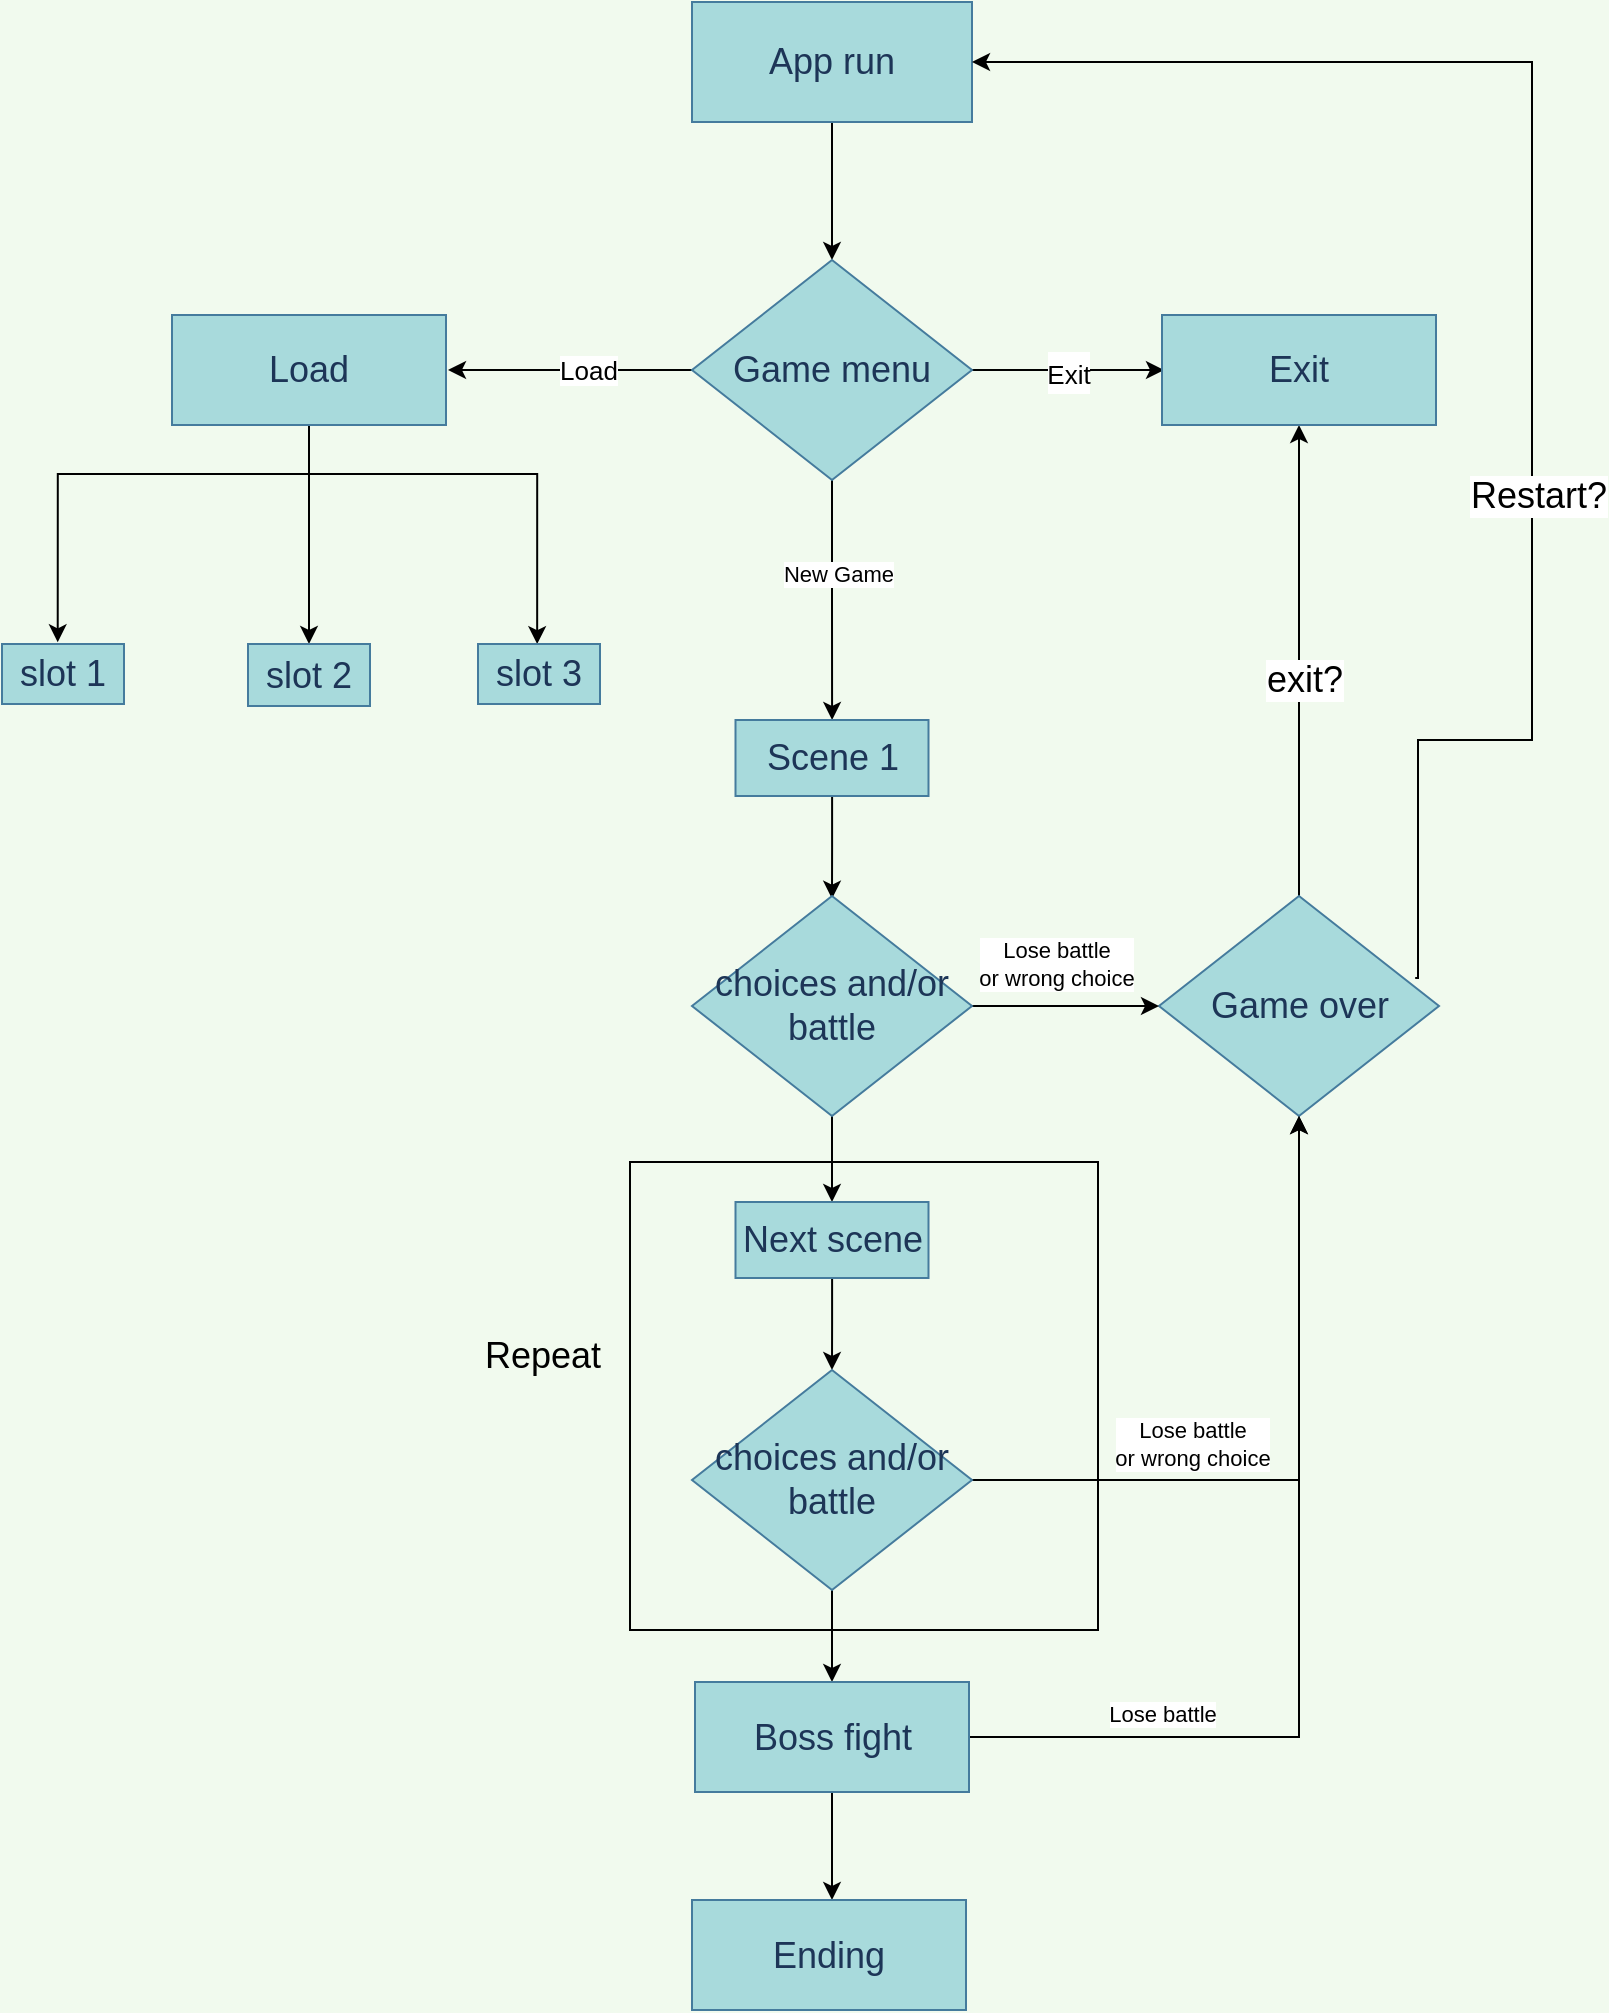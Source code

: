 <mxfile version="13.7.3" type="device"><diagram id="YxONyIjeRrv3_-l1HuwQ" name="Page-1"><mxGraphModel dx="1106" dy="1003" grid="0" gridSize="10" guides="1" tooltips="1" connect="1" arrows="1" fold="1" page="1" pageScale="1" pageWidth="827" pageHeight="1169" background="#F1FAEE" math="0" shadow="0"><root><mxCell id="0"/><mxCell id="1" parent="0"/><mxCell id="9-pd0-nTZe2M0PRk-mvw-1" style="edgeStyle=orthogonalEdgeStyle;rounded=0;orthogonalLoop=1;jettySize=auto;html=1;fontSize=18;" parent="1" source="Uo4J6uMY1L9dpcE5lmsX-4" target="Uo4J6uMY1L9dpcE5lmsX-21" edge="1"><mxGeometry relative="1" as="geometry"/></mxCell><mxCell id="Uo4J6uMY1L9dpcE5lmsX-4" value="App run" style="rounded=0;whiteSpace=wrap;fontSize=18;fillColor=#A8DADC;strokeColor=#457B9D;fontColor=#1D3557;" parent="1" vertex="1"><mxGeometry x="350" y="80" width="140" height="60" as="geometry"/></mxCell><mxCell id="9-pd0-nTZe2M0PRk-mvw-2" style="edgeStyle=orthogonalEdgeStyle;rounded=0;orthogonalLoop=1;jettySize=auto;html=1;fontSize=18;" parent="1" source="Uo4J6uMY1L9dpcE5lmsX-21" edge="1"><mxGeometry relative="1" as="geometry"><mxPoint x="228" y="264" as="targetPoint"/></mxGeometry></mxCell><mxCell id="WtukVkQ593IXdXVNjHIH-4" value="&lt;font style=&quot;font-size: 13px&quot;&gt;Load&lt;/font&gt;" style="edgeLabel;html=1;align=center;verticalAlign=middle;resizable=0;points=[];" vertex="1" connectable="0" parent="9-pd0-nTZe2M0PRk-mvw-2"><mxGeometry x="-0.147" relative="1" as="geometry"><mxPoint as="offset"/></mxGeometry></mxCell><mxCell id="9-pd0-nTZe2M0PRk-mvw-3" value="&lt;font style=&quot;font-size: 13px&quot;&gt;Exit&lt;/font&gt;" style="edgeStyle=orthogonalEdgeStyle;rounded=0;orthogonalLoop=1;jettySize=auto;html=1;fontSize=18;" parent="1" source="Uo4J6uMY1L9dpcE5lmsX-21" edge="1"><mxGeometry relative="1" as="geometry"><mxPoint x="586" y="264" as="targetPoint"/></mxGeometry></mxCell><mxCell id="9-pd0-nTZe2M0PRk-mvw-6" style="edgeStyle=orthogonalEdgeStyle;rounded=0;orthogonalLoop=1;jettySize=auto;html=1;fontSize=18;" parent="1" source="Uo4J6uMY1L9dpcE5lmsX-21" target="9-pd0-nTZe2M0PRk-mvw-5" edge="1"><mxGeometry relative="1" as="geometry"/></mxCell><mxCell id="WtukVkQ593IXdXVNjHIH-1" value="New Game" style="edgeLabel;html=1;align=center;verticalAlign=middle;resizable=0;points=[];" vertex="1" connectable="0" parent="9-pd0-nTZe2M0PRk-mvw-6"><mxGeometry x="0.001" y="13" relative="1" as="geometry"><mxPoint x="-10" y="-13" as="offset"/></mxGeometry></mxCell><mxCell id="Uo4J6uMY1L9dpcE5lmsX-21" value="Game menu" style="rhombus;rounded=0;fontSize=18;fontColor=#1D3557;strokeColor=#457B9D;fillColor=#A8DADC;arcSize=20;whiteSpace=wrap;" parent="1" vertex="1"><mxGeometry x="350" y="209" width="140" height="110" as="geometry"/></mxCell><mxCell id="9-pd0-nTZe2M0PRk-mvw-18" style="edgeStyle=orthogonalEdgeStyle;rounded=0;orthogonalLoop=1;jettySize=auto;html=1;entryX=0.5;entryY=1;entryDx=0;entryDy=0;fontSize=18;" parent="1" source="Uo4J6uMY1L9dpcE5lmsX-24" target="9-pd0-nTZe2M0PRk-mvw-10" edge="1"><mxGeometry relative="1" as="geometry"/></mxCell><mxCell id="9-pd0-nTZe2M0PRk-mvw-19" value="exit?" style="edgeLabel;html=1;align=center;verticalAlign=middle;resizable=0;points=[];fontSize=18;" parent="9-pd0-nTZe2M0PRk-mvw-18" vertex="1" connectable="0"><mxGeometry x="0.014" y="-11" relative="1" as="geometry"><mxPoint x="-9" y="11" as="offset"/></mxGeometry></mxCell><mxCell id="9-pd0-nTZe2M0PRk-mvw-20" style="edgeStyle=orthogonalEdgeStyle;rounded=0;orthogonalLoop=1;jettySize=auto;html=1;entryX=1;entryY=0.5;entryDx=0;entryDy=0;fontSize=18;exitX=0.915;exitY=0.373;exitDx=0;exitDy=0;exitPerimeter=0;" parent="1" source="Uo4J6uMY1L9dpcE5lmsX-24" target="Uo4J6uMY1L9dpcE5lmsX-4" edge="1"><mxGeometry relative="1" as="geometry"><Array as="points"><mxPoint x="713" y="449"/><mxPoint x="770" y="449"/><mxPoint x="770" y="110"/></Array></mxGeometry></mxCell><mxCell id="9-pd0-nTZe2M0PRk-mvw-21" value="Restart?" style="edgeLabel;html=1;align=center;verticalAlign=middle;resizable=0;points=[];fontSize=18;" parent="9-pd0-nTZe2M0PRk-mvw-20" vertex="1" connectable="0"><mxGeometry x="-0.246" y="-3" relative="1" as="geometry"><mxPoint as="offset"/></mxGeometry></mxCell><mxCell id="Uo4J6uMY1L9dpcE5lmsX-24" value="Game over" style="rhombus;whiteSpace=wrap;rounded=0;fontSize=18;fontColor=#1D3557;strokeColor=#457B9D;fillColor=#A8DADC;" parent="1" vertex="1"><mxGeometry x="583.5" y="527" width="140" height="110" as="geometry"/></mxCell><mxCell id="9-pd0-nTZe2M0PRk-mvw-22" style="edgeStyle=orthogonalEdgeStyle;rounded=0;orthogonalLoop=1;jettySize=auto;html=1;fontSize=18;" parent="1" source="9-pd0-nTZe2M0PRk-mvw-5" edge="1"><mxGeometry relative="1" as="geometry"><mxPoint x="420" y="528.333" as="targetPoint"/></mxGeometry></mxCell><mxCell id="9-pd0-nTZe2M0PRk-mvw-5" value="Scene 1" style="rounded=0;whiteSpace=wrap;fontSize=18;fillColor=#A8DADC;strokeColor=#457B9D;fontColor=#1D3557;" parent="1" vertex="1"><mxGeometry x="371.75" y="439" width="96.5" height="38" as="geometry"/></mxCell><mxCell id="9-pd0-nTZe2M0PRk-mvw-11" style="edgeStyle=orthogonalEdgeStyle;rounded=0;orthogonalLoop=1;jettySize=auto;html=1;fontSize=18;" parent="1" source="9-pd0-nTZe2M0PRk-mvw-9" edge="1"><mxGeometry relative="1" as="geometry"><mxPoint x="32.857" y="400.143" as="targetPoint"/><Array as="points"><mxPoint x="159" y="316"/><mxPoint x="33" y="316"/></Array></mxGeometry></mxCell><mxCell id="9-pd0-nTZe2M0PRk-mvw-12" style="edgeStyle=orthogonalEdgeStyle;rounded=0;orthogonalLoop=1;jettySize=auto;html=1;fontSize=18;" parent="1" source="9-pd0-nTZe2M0PRk-mvw-9" target="9-pd0-nTZe2M0PRk-mvw-17" edge="1"><mxGeometry relative="1" as="geometry"><mxPoint x="159" y="398" as="targetPoint"/></mxGeometry></mxCell><mxCell id="9-pd0-nTZe2M0PRk-mvw-13" style="edgeStyle=orthogonalEdgeStyle;rounded=0;orthogonalLoop=1;jettySize=auto;html=1;fontSize=18;entryX=0.485;entryY=0.002;entryDx=0;entryDy=0;entryPerimeter=0;" parent="1" source="9-pd0-nTZe2M0PRk-mvw-9" target="9-pd0-nTZe2M0PRk-mvw-16" edge="1"><mxGeometry relative="1" as="geometry"><mxPoint x="273" y="398" as="targetPoint"/><Array as="points"><mxPoint x="159" y="316"/><mxPoint x="273" y="316"/></Array></mxGeometry></mxCell><mxCell id="9-pd0-nTZe2M0PRk-mvw-9" value="Load" style="rounded=0;whiteSpace=wrap;fontSize=18;fillColor=#A8DADC;strokeColor=#457B9D;fontColor=#1D3557;" parent="1" vertex="1"><mxGeometry x="90" y="236.5" width="137" height="55" as="geometry"/></mxCell><mxCell id="9-pd0-nTZe2M0PRk-mvw-10" value="Exit" style="rounded=0;whiteSpace=wrap;fontSize=18;fillColor=#A8DADC;strokeColor=#457B9D;fontColor=#1D3557;" parent="1" vertex="1"><mxGeometry x="585" y="236.5" width="137" height="55" as="geometry"/></mxCell><mxCell id="9-pd0-nTZe2M0PRk-mvw-14" value="slot 1" style="rounded=0;whiteSpace=wrap;fontSize=18;fillColor=#A8DADC;strokeColor=#457B9D;fontColor=#1D3557;" parent="1" vertex="1"><mxGeometry x="5" y="401" width="61" height="30" as="geometry"/></mxCell><mxCell id="9-pd0-nTZe2M0PRk-mvw-16" value="slot 3" style="rounded=0;whiteSpace=wrap;fontSize=18;fillColor=#A8DADC;strokeColor=#457B9D;fontColor=#1D3557;" parent="1" vertex="1"><mxGeometry x="243" y="401" width="61" height="30" as="geometry"/></mxCell><mxCell id="9-pd0-nTZe2M0PRk-mvw-17" value="slot 2" style="rounded=0;whiteSpace=wrap;fontSize=18;fillColor=#A8DADC;strokeColor=#457B9D;fontColor=#1D3557;" parent="1" vertex="1"><mxGeometry x="128" y="401" width="61" height="31" as="geometry"/></mxCell><mxCell id="9-pd0-nTZe2M0PRk-mvw-25" style="edgeStyle=orthogonalEdgeStyle;rounded=0;orthogonalLoop=1;jettySize=auto;html=1;entryX=0.5;entryY=0;entryDx=0;entryDy=0;fontSize=18;" parent="1" source="9-pd0-nTZe2M0PRk-mvw-23" target="9-pd0-nTZe2M0PRk-mvw-24" edge="1"><mxGeometry relative="1" as="geometry"/></mxCell><mxCell id="9-pd0-nTZe2M0PRk-mvw-26" style="edgeStyle=orthogonalEdgeStyle;rounded=0;orthogonalLoop=1;jettySize=auto;html=1;entryX=0;entryY=0.5;entryDx=0;entryDy=0;fontSize=18;" parent="1" source="9-pd0-nTZe2M0PRk-mvw-23" target="Uo4J6uMY1L9dpcE5lmsX-24" edge="1"><mxGeometry relative="1" as="geometry"/></mxCell><mxCell id="WtukVkQ593IXdXVNjHIH-5" value="Lose battle&lt;br&gt;or wrong choice" style="edgeLabel;html=1;align=center;verticalAlign=middle;resizable=0;points=[];" vertex="1" connectable="0" parent="9-pd0-nTZe2M0PRk-mvw-26"><mxGeometry x="-0.123" y="1" relative="1" as="geometry"><mxPoint x="1" y="-20" as="offset"/></mxGeometry></mxCell><mxCell id="WtukVkQ593IXdXVNjHIH-6" value="Lose battle&lt;br&gt;or wrong choice" style="edgeLabel;html=1;align=center;verticalAlign=middle;resizable=0;points=[];" vertex="1" connectable="0" parent="9-pd0-nTZe2M0PRk-mvw-26"><mxGeometry x="-0.123" y="1" relative="1" as="geometry"><mxPoint x="69" y="220" as="offset"/></mxGeometry></mxCell><mxCell id="WtukVkQ593IXdXVNjHIH-7" value="Lose battle" style="edgeLabel;html=1;align=center;verticalAlign=middle;resizable=0;points=[];" vertex="1" connectable="0" parent="9-pd0-nTZe2M0PRk-mvw-26"><mxGeometry x="-0.123" y="1" relative="1" as="geometry"><mxPoint x="54" y="355" as="offset"/></mxGeometry></mxCell><mxCell id="9-pd0-nTZe2M0PRk-mvw-23" value="choices and/or battle" style="rhombus;rounded=0;fontSize=18;fontColor=#1D3557;strokeColor=#457B9D;fillColor=#A8DADC;arcSize=20;whiteSpace=wrap;" parent="1" vertex="1"><mxGeometry x="350" y="527" width="140" height="110" as="geometry"/></mxCell><mxCell id="9-pd0-nTZe2M0PRk-mvw-28" style="edgeStyle=orthogonalEdgeStyle;rounded=0;orthogonalLoop=1;jettySize=auto;html=1;entryX=0.5;entryY=0;entryDx=0;entryDy=0;fontSize=18;" parent="1" source="9-pd0-nTZe2M0PRk-mvw-24" target="9-pd0-nTZe2M0PRk-mvw-27" edge="1"><mxGeometry relative="1" as="geometry"/></mxCell><mxCell id="9-pd0-nTZe2M0PRk-mvw-24" value="Next scene" style="rounded=0;whiteSpace=wrap;fontSize=18;fillColor=#A8DADC;strokeColor=#457B9D;fontColor=#1D3557;" parent="1" vertex="1"><mxGeometry x="371.75" y="680" width="96.5" height="38" as="geometry"/></mxCell><mxCell id="9-pd0-nTZe2M0PRk-mvw-34" style="edgeStyle=orthogonalEdgeStyle;rounded=0;orthogonalLoop=1;jettySize=auto;html=1;entryX=0.5;entryY=0;entryDx=0;entryDy=0;fontSize=18;" parent="1" source="9-pd0-nTZe2M0PRk-mvw-27" target="9-pd0-nTZe2M0PRk-mvw-33" edge="1"><mxGeometry relative="1" as="geometry"/></mxCell><mxCell id="9-pd0-nTZe2M0PRk-mvw-35" style="edgeStyle=orthogonalEdgeStyle;rounded=0;orthogonalLoop=1;jettySize=auto;html=1;fontSize=18;" parent="1" source="9-pd0-nTZe2M0PRk-mvw-27" target="Uo4J6uMY1L9dpcE5lmsX-24" edge="1"><mxGeometry relative="1" as="geometry"/></mxCell><mxCell id="9-pd0-nTZe2M0PRk-mvw-27" value="choices and/or battle" style="rhombus;rounded=0;fontSize=18;fontColor=#1D3557;strokeColor=#457B9D;fillColor=#A8DADC;arcSize=20;whiteSpace=wrap;" parent="1" vertex="1"><mxGeometry x="350" y="764" width="140" height="110" as="geometry"/></mxCell><mxCell id="9-pd0-nTZe2M0PRk-mvw-29" value="" style="whiteSpace=wrap;html=1;aspect=fixed;fontSize=18;fillColor=none;" parent="1" vertex="1"><mxGeometry x="319" y="660" width="234" height="234" as="geometry"/></mxCell><mxCell id="9-pd0-nTZe2M0PRk-mvw-30" value="Repeat&amp;nbsp;" style="text;html=1;strokeColor=none;fillColor=none;align=center;verticalAlign=middle;whiteSpace=wrap;rounded=0;fontSize=18;" parent="1" vertex="1"><mxGeometry x="258" y="747" width="40" height="20" as="geometry"/></mxCell><mxCell id="9-pd0-nTZe2M0PRk-mvw-36" style="edgeStyle=orthogonalEdgeStyle;rounded=0;orthogonalLoop=1;jettySize=auto;html=1;fontSize=18;" parent="1" source="9-pd0-nTZe2M0PRk-mvw-33" target="Uo4J6uMY1L9dpcE5lmsX-24" edge="1"><mxGeometry relative="1" as="geometry"/></mxCell><mxCell id="9-pd0-nTZe2M0PRk-mvw-37" style="edgeStyle=orthogonalEdgeStyle;rounded=0;orthogonalLoop=1;jettySize=auto;html=1;fontSize=18;" parent="1" source="9-pd0-nTZe2M0PRk-mvw-33" edge="1"><mxGeometry relative="1" as="geometry"><mxPoint x="420" y="1029" as="targetPoint"/></mxGeometry></mxCell><mxCell id="9-pd0-nTZe2M0PRk-mvw-33" value="Boss fight" style="rounded=0;whiteSpace=wrap;fontSize=18;fillColor=#A8DADC;strokeColor=#457B9D;fontColor=#1D3557;" parent="1" vertex="1"><mxGeometry x="351.5" y="920" width="137" height="55" as="geometry"/></mxCell><mxCell id="9-pd0-nTZe2M0PRk-mvw-38" value="Ending" style="rounded=0;whiteSpace=wrap;fontSize=18;fillColor=#A8DADC;strokeColor=#457B9D;fontColor=#1D3557;" parent="1" vertex="1"><mxGeometry x="350" y="1029" width="137" height="55" as="geometry"/></mxCell></root></mxGraphModel></diagram></mxfile>